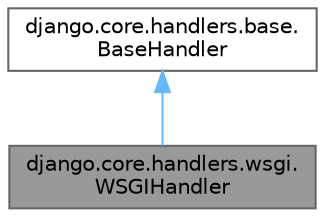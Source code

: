 digraph "django.core.handlers.wsgi.WSGIHandler"
{
 // LATEX_PDF_SIZE
  bgcolor="transparent";
  edge [fontname=Helvetica,fontsize=10,labelfontname=Helvetica,labelfontsize=10];
  node [fontname=Helvetica,fontsize=10,shape=box,height=0.2,width=0.4];
  Node1 [id="Node000001",label="django.core.handlers.wsgi.\lWSGIHandler",height=0.2,width=0.4,color="gray40", fillcolor="grey60", style="filled", fontcolor="black",tooltip=" "];
  Node2 -> Node1 [id="edge2_Node000001_Node000002",dir="back",color="steelblue1",style="solid",tooltip=" "];
  Node2 [id="Node000002",label="django.core.handlers.base.\lBaseHandler",height=0.2,width=0.4,color="gray40", fillcolor="white", style="filled",URL="$classdjango_1_1core_1_1handlers_1_1base_1_1BaseHandler.html",tooltip=" "];
}
